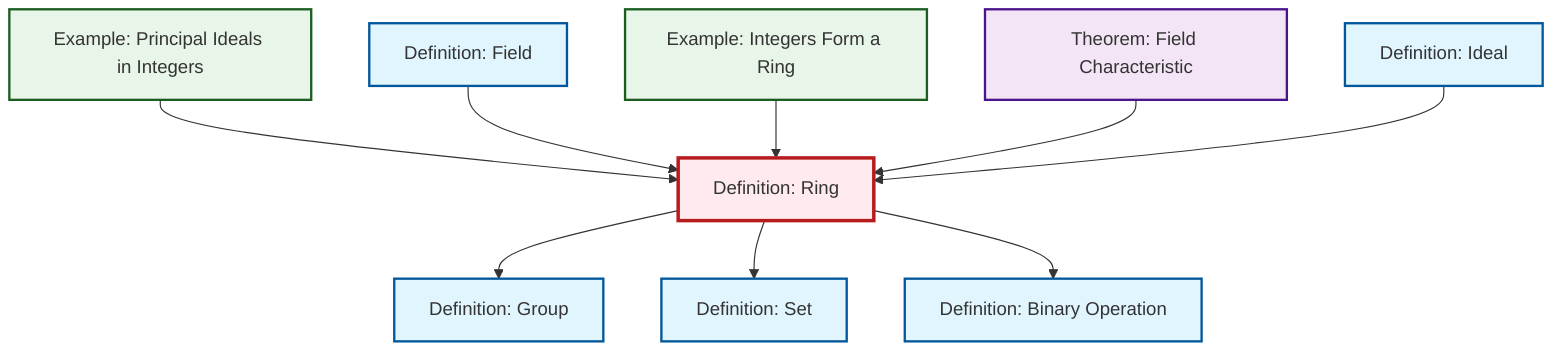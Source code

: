 graph TD
    classDef definition fill:#e1f5fe,stroke:#01579b,stroke-width:2px
    classDef theorem fill:#f3e5f5,stroke:#4a148c,stroke-width:2px
    classDef axiom fill:#fff3e0,stroke:#e65100,stroke-width:2px
    classDef example fill:#e8f5e9,stroke:#1b5e20,stroke-width:2px
    classDef current fill:#ffebee,stroke:#b71c1c,stroke-width:3px
    def-field["Definition: Field"]:::definition
    def-group["Definition: Group"]:::definition
    def-ring["Definition: Ring"]:::definition
    def-binary-operation["Definition: Binary Operation"]:::definition
    def-set["Definition: Set"]:::definition
    def-ideal["Definition: Ideal"]:::definition
    ex-integers-ring["Example: Integers Form a Ring"]:::example
    thm-field-characteristic["Theorem: Field Characteristic"]:::theorem
    ex-principal-ideal["Example: Principal Ideals in Integers"]:::example
    def-ring --> def-group
    def-ring --> def-set
    ex-principal-ideal --> def-ring
    def-field --> def-ring
    def-ring --> def-binary-operation
    ex-integers-ring --> def-ring
    thm-field-characteristic --> def-ring
    def-ideal --> def-ring
    class def-ring current